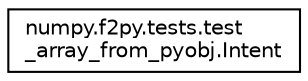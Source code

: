 digraph "Graphical Class Hierarchy"
{
 // LATEX_PDF_SIZE
  edge [fontname="Helvetica",fontsize="10",labelfontname="Helvetica",labelfontsize="10"];
  node [fontname="Helvetica",fontsize="10",shape=record];
  rankdir="LR";
  Node0 [label="numpy.f2py.tests.test\l_array_from_pyobj.Intent",height=0.2,width=0.4,color="black", fillcolor="white", style="filled",URL="$classnumpy_1_1f2py_1_1tests_1_1test__array__from__pyobj_1_1Intent.html",tooltip=" "];
}
